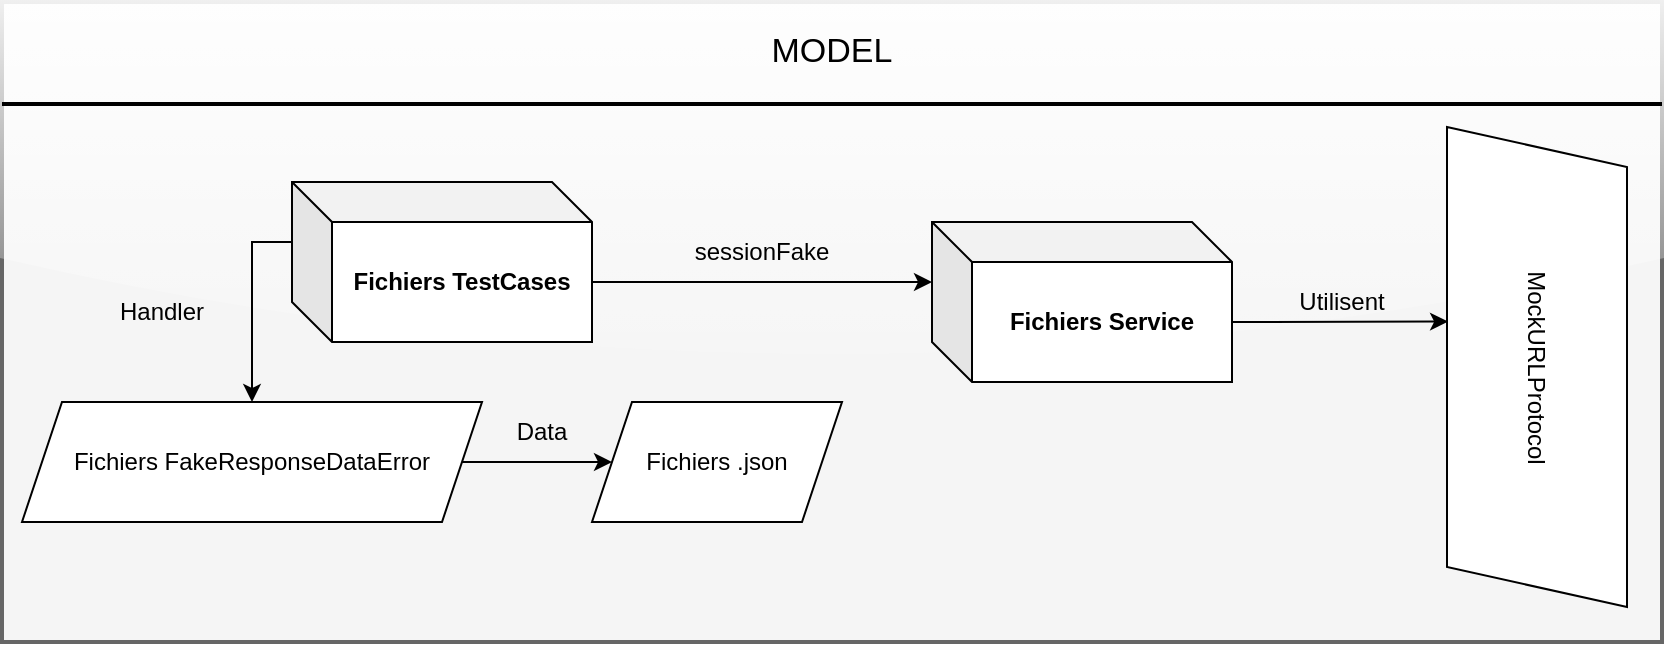 <mxfile version="20.3.0" type="device"><diagram id="OKzsypObzoB5FGcC5GVK" name="Page-1"><mxGraphModel dx="2253" dy="1963" grid="1" gridSize="10" guides="1" tooltips="1" connect="1" arrows="1" fold="1" page="1" pageScale="1" pageWidth="827" pageHeight="1169" math="0" shadow="0"><root><mxCell id="0"/><mxCell id="1" parent="0"/><mxCell id="Zw0rW5BBAZjASe0Up1is-1" value="" style="rounded=0;whiteSpace=wrap;html=1;strokeWidth=2;fillColor=#f5f5f5;strokeColor=#666666;shadow=0;sketch=0;glass=1;fillStyle=auto;fontColor=#333333;" vertex="1" parent="1"><mxGeometry x="-30" y="-100" width="830" height="320" as="geometry"/></mxCell><mxCell id="Zw0rW5BBAZjASe0Up1is-2" value="MODEL" style="text;html=1;strokeColor=none;fillColor=none;align=center;verticalAlign=middle;whiteSpace=wrap;rounded=0;strokeWidth=1;fontSize=17;" vertex="1" parent="1"><mxGeometry x="355" y="-90" width="60" height="30" as="geometry"/></mxCell><mxCell id="Zw0rW5BBAZjASe0Up1is-3" value="" style="endArrow=none;html=1;rounded=0;strokeWidth=2;" edge="1" parent="1"><mxGeometry width="50" height="50" relative="1" as="geometry"><mxPoint x="-30" y="-49" as="sourcePoint"/><mxPoint x="800" y="-49" as="targetPoint"/></mxGeometry></mxCell><mxCell id="Zw0rW5BBAZjASe0Up1is-4" style="rounded=0;orthogonalLoop=1;jettySize=auto;html=1;exitX=0;exitY=0;exitDx=0;exitDy=30;exitPerimeter=0;entryX=0.5;entryY=0;entryDx=0;entryDy=0;edgeStyle=orthogonalEdgeStyle;" edge="1" parent="1" source="Zw0rW5BBAZjASe0Up1is-6" target="Zw0rW5BBAZjASe0Up1is-8"><mxGeometry relative="1" as="geometry"/></mxCell><mxCell id="Zw0rW5BBAZjASe0Up1is-5" style="edgeStyle=none;rounded=0;orthogonalLoop=1;jettySize=auto;html=1;exitX=0;exitY=0;exitDx=150;exitDy=50;exitPerimeter=0;entryX=0;entryY=0;entryDx=0;entryDy=30;entryPerimeter=0;" edge="1" parent="1" source="Zw0rW5BBAZjASe0Up1is-6" target="Zw0rW5BBAZjASe0Up1is-11"><mxGeometry relative="1" as="geometry"/></mxCell><mxCell id="Zw0rW5BBAZjASe0Up1is-6" value="Fichiers TestCases" style="shape=cube;whiteSpace=wrap;html=1;boundedLbl=1;backgroundOutline=1;darkOpacity=0.05;darkOpacity2=0.1;fontStyle=1" vertex="1" parent="1"><mxGeometry x="115" y="-10" width="150" height="80" as="geometry"/></mxCell><mxCell id="Zw0rW5BBAZjASe0Up1is-7" style="edgeStyle=none;rounded=0;orthogonalLoop=1;jettySize=auto;html=1;exitX=1;exitY=0.5;exitDx=0;exitDy=0;entryX=0;entryY=0.5;entryDx=0;entryDy=0;" edge="1" parent="1" source="Zw0rW5BBAZjASe0Up1is-8" target="Zw0rW5BBAZjASe0Up1is-9"><mxGeometry relative="1" as="geometry"/></mxCell><mxCell id="Zw0rW5BBAZjASe0Up1is-8" value="Fichiers FakeResponseDataError" style="shape=parallelogram;perimeter=parallelogramPerimeter;whiteSpace=wrap;html=1;fixedSize=1;" vertex="1" parent="1"><mxGeometry x="-20" y="100" width="230" height="60" as="geometry"/></mxCell><mxCell id="Zw0rW5BBAZjASe0Up1is-9" value="Fichiers .json" style="shape=parallelogram;perimeter=parallelogramPerimeter;whiteSpace=wrap;html=1;fixedSize=1;" vertex="1" parent="1"><mxGeometry x="265" y="100" width="125" height="60" as="geometry"/></mxCell><mxCell id="Zw0rW5BBAZjASe0Up1is-10" style="edgeStyle=none;rounded=0;orthogonalLoop=1;jettySize=auto;html=1;exitX=0;exitY=0;exitDx=150;exitDy=50;exitPerimeter=0;entryX=0.14;entryY=0.994;entryDx=0;entryDy=0;entryPerimeter=0;" edge="1" parent="1" source="Zw0rW5BBAZjASe0Up1is-11"><mxGeometry relative="1" as="geometry"><mxPoint x="693.04" y="59.8" as="targetPoint"/></mxGeometry></mxCell><mxCell id="Zw0rW5BBAZjASe0Up1is-11" value="Fichiers Service" style="shape=cube;whiteSpace=wrap;html=1;boundedLbl=1;backgroundOutline=1;darkOpacity=0.05;darkOpacity2=0.1;fontStyle=1" vertex="1" parent="1"><mxGeometry x="435" y="10" width="150" height="80" as="geometry"/></mxCell><mxCell id="Zw0rW5BBAZjASe0Up1is-12" value="sessionFake" style="text;html=1;strokeColor=none;fillColor=none;align=center;verticalAlign=middle;whiteSpace=wrap;rounded=0;" vertex="1" parent="1"><mxGeometry x="320" y="10" width="60" height="30" as="geometry"/></mxCell><mxCell id="Zw0rW5BBAZjASe0Up1is-13" value="Data" style="text;html=1;strokeColor=none;fillColor=none;align=center;verticalAlign=middle;whiteSpace=wrap;rounded=0;" vertex="1" parent="1"><mxGeometry x="210" y="100" width="60" height="30" as="geometry"/></mxCell><mxCell id="Zw0rW5BBAZjASe0Up1is-14" value="Handler" style="text;html=1;strokeColor=none;fillColor=none;align=center;verticalAlign=middle;whiteSpace=wrap;rounded=0;" vertex="1" parent="1"><mxGeometry x="20" y="40" width="60" height="30" as="geometry"/></mxCell><mxCell id="Zw0rW5BBAZjASe0Up1is-15" value="Utilisent" style="text;html=1;strokeColor=none;fillColor=none;align=center;verticalAlign=middle;whiteSpace=wrap;rounded=0;" vertex="1" parent="1"><mxGeometry x="610" y="35" width="60" height="30" as="geometry"/></mxCell><mxCell id="Zw0rW5BBAZjASe0Up1is-16" value="MockURLProtocol" style="shape=parallelogram;perimeter=parallelogramPerimeter;whiteSpace=wrap;fixedSize=1;rotation=90;html=1;" vertex="1" parent="1"><mxGeometry x="617.5" y="37.5" width="240" height="90" as="geometry"/></mxCell></root></mxGraphModel></diagram></mxfile>